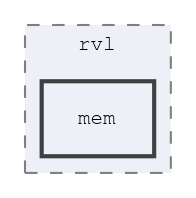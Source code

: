 digraph "source/rvl/mem"
{
 // LATEX_PDF_SIZE
  edge [fontname="FreeMono",fontsize="10",labelfontname="FreeMono",labelfontsize="10"];
  node [fontname="FreeMono",fontsize="10",shape=record];
  compound=true
  subgraph clusterdir_04b1a76366f54e518bf452881c14829c {
    graph [ bgcolor="#edf0f7", pencolor="grey50", style="filled,dashed,", label="rvl", fontname="FreeMono", fontsize="10", URL="dir_04b1a76366f54e518bf452881c14829c.html"]
  dir_608777b4ad318147cbb5d5ea703aa8c4 [shape=box, label="mem", style="filled,bold,", fillcolor="#edf0f7", color="grey25", URL="dir_608777b4ad318147cbb5d5ea703aa8c4.html"];
  }
}
